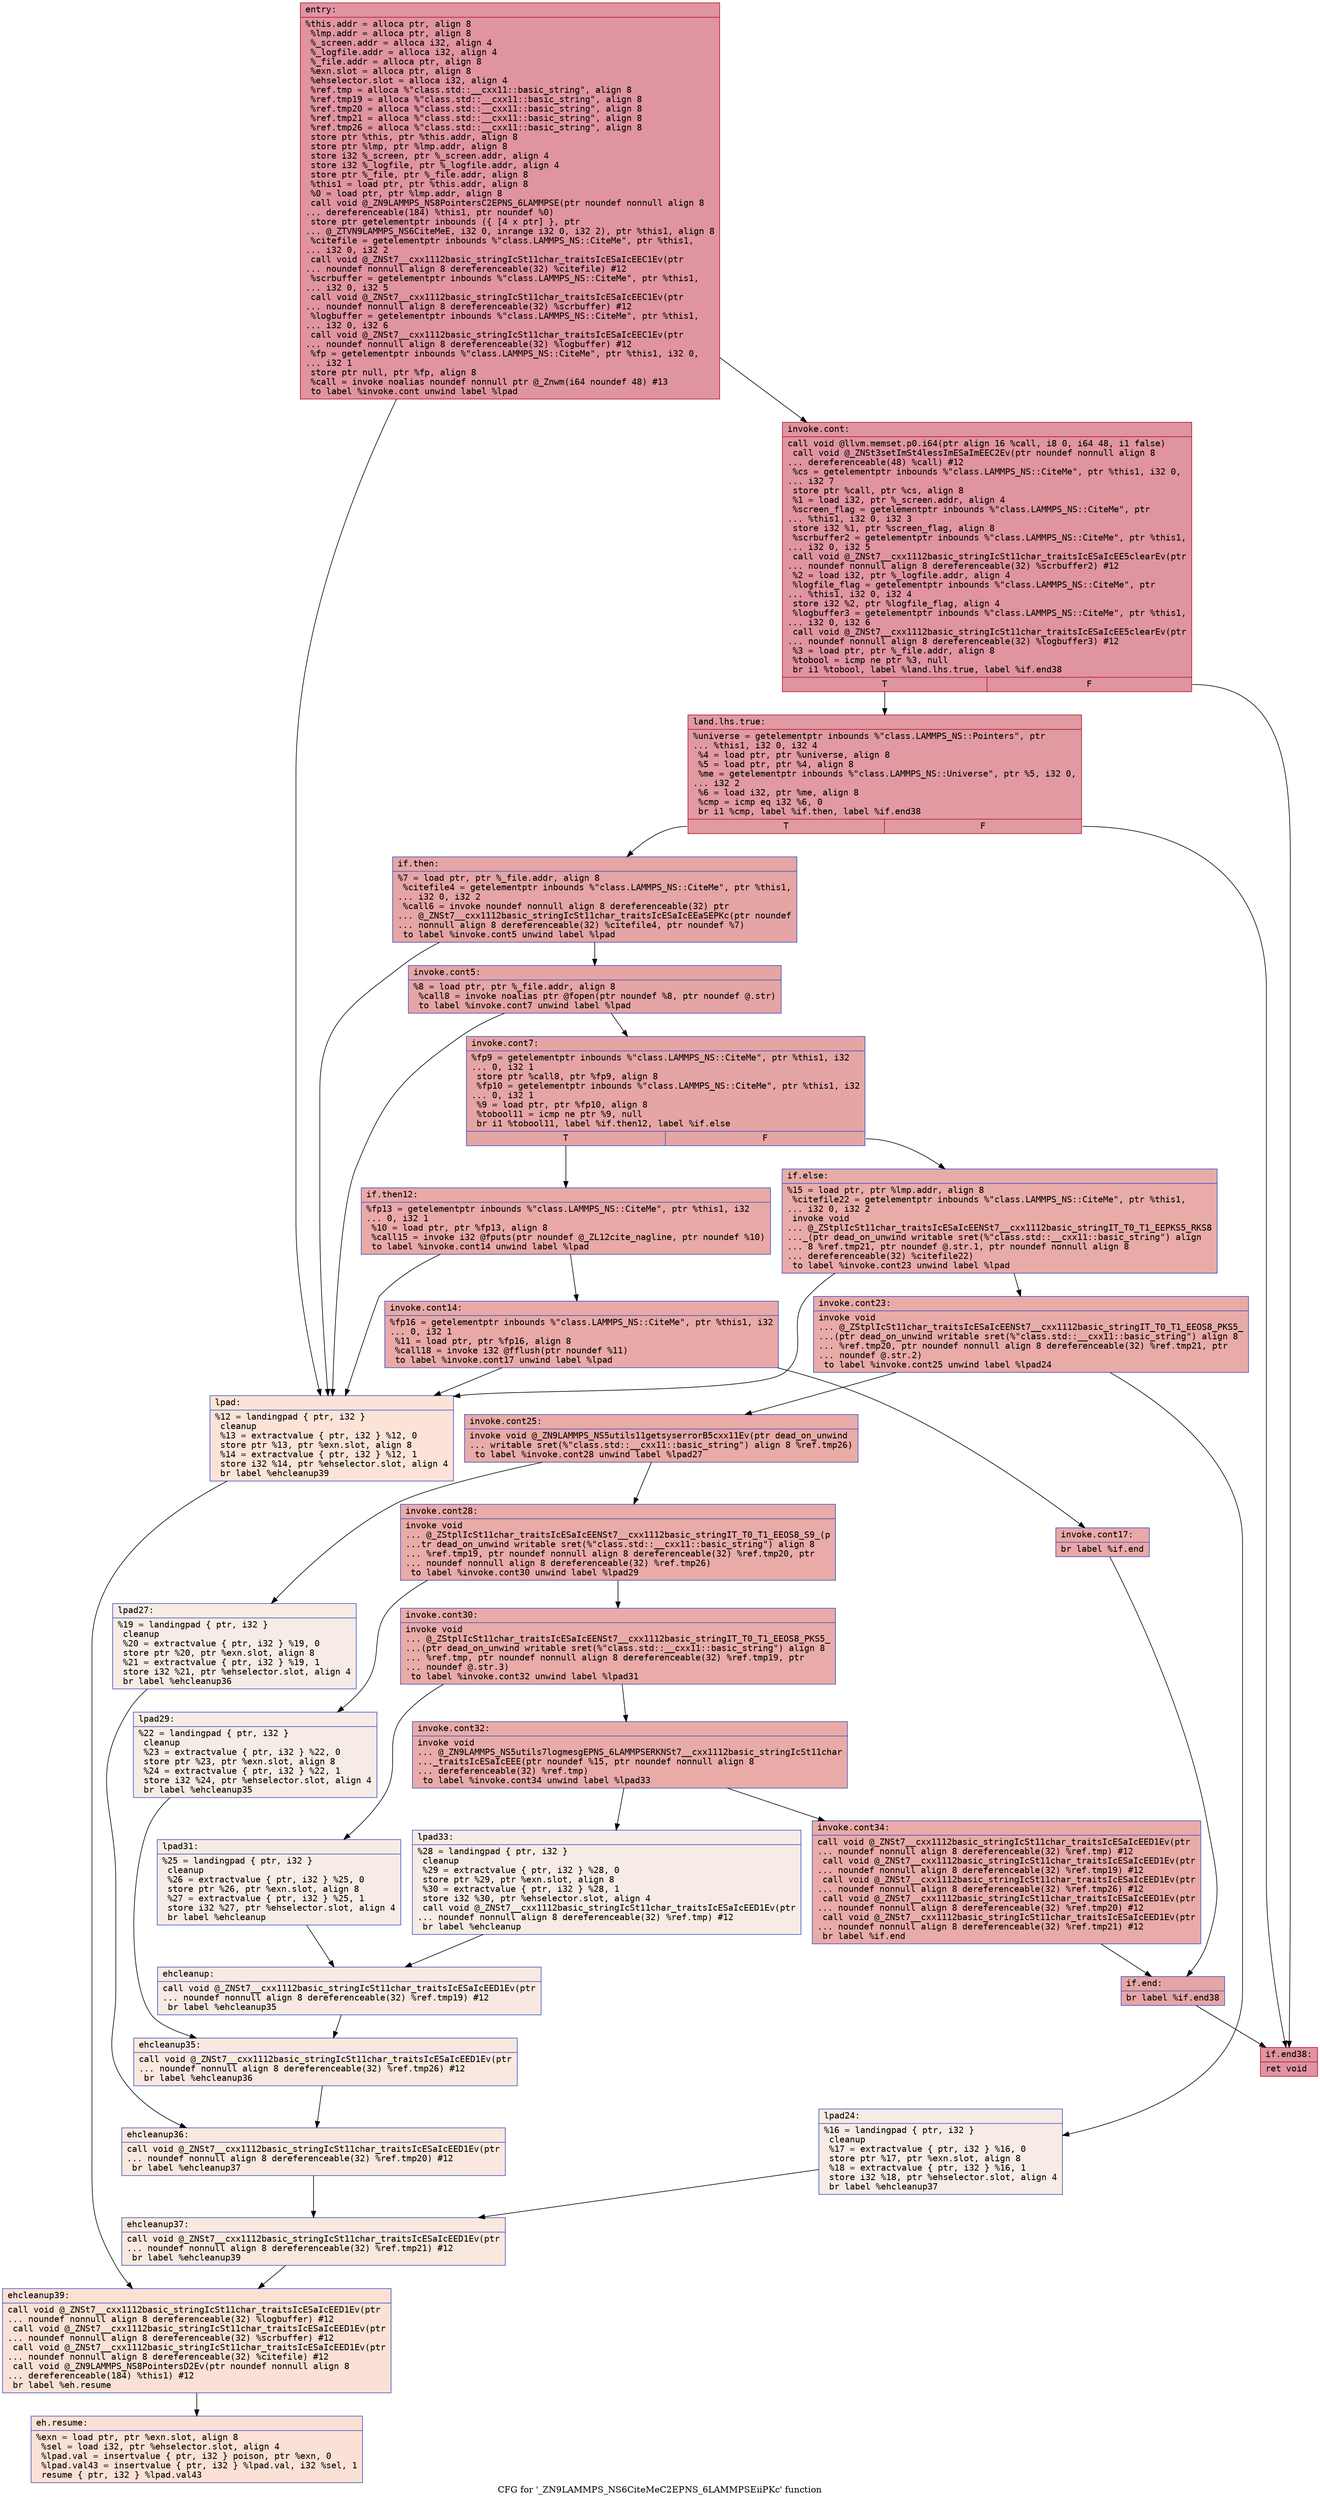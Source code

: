 digraph "CFG for '_ZN9LAMMPS_NS6CiteMeC2EPNS_6LAMMPSEiiPKc' function" {
	label="CFG for '_ZN9LAMMPS_NS6CiteMeC2EPNS_6LAMMPSEiiPKc' function";

	Node0x5634656e3e70 [shape=record,color="#b70d28ff", style=filled, fillcolor="#b70d2870" fontname="Courier",label="{entry:\l|  %this.addr = alloca ptr, align 8\l  %lmp.addr = alloca ptr, align 8\l  %_screen.addr = alloca i32, align 4\l  %_logfile.addr = alloca i32, align 4\l  %_file.addr = alloca ptr, align 8\l  %exn.slot = alloca ptr, align 8\l  %ehselector.slot = alloca i32, align 4\l  %ref.tmp = alloca %\"class.std::__cxx11::basic_string\", align 8\l  %ref.tmp19 = alloca %\"class.std::__cxx11::basic_string\", align 8\l  %ref.tmp20 = alloca %\"class.std::__cxx11::basic_string\", align 8\l  %ref.tmp21 = alloca %\"class.std::__cxx11::basic_string\", align 8\l  %ref.tmp26 = alloca %\"class.std::__cxx11::basic_string\", align 8\l  store ptr %this, ptr %this.addr, align 8\l  store ptr %lmp, ptr %lmp.addr, align 8\l  store i32 %_screen, ptr %_screen.addr, align 4\l  store i32 %_logfile, ptr %_logfile.addr, align 4\l  store ptr %_file, ptr %_file.addr, align 8\l  %this1 = load ptr, ptr %this.addr, align 8\l  %0 = load ptr, ptr %lmp.addr, align 8\l  call void @_ZN9LAMMPS_NS8PointersC2EPNS_6LAMMPSE(ptr noundef nonnull align 8\l... dereferenceable(184) %this1, ptr noundef %0)\l  store ptr getelementptr inbounds (\{ [4 x ptr] \}, ptr\l... @_ZTVN9LAMMPS_NS6CiteMeE, i32 0, inrange i32 0, i32 2), ptr %this1, align 8\l  %citefile = getelementptr inbounds %\"class.LAMMPS_NS::CiteMe\", ptr %this1,\l... i32 0, i32 2\l  call void @_ZNSt7__cxx1112basic_stringIcSt11char_traitsIcESaIcEEC1Ev(ptr\l... noundef nonnull align 8 dereferenceable(32) %citefile) #12\l  %scrbuffer = getelementptr inbounds %\"class.LAMMPS_NS::CiteMe\", ptr %this1,\l... i32 0, i32 5\l  call void @_ZNSt7__cxx1112basic_stringIcSt11char_traitsIcESaIcEEC1Ev(ptr\l... noundef nonnull align 8 dereferenceable(32) %scrbuffer) #12\l  %logbuffer = getelementptr inbounds %\"class.LAMMPS_NS::CiteMe\", ptr %this1,\l... i32 0, i32 6\l  call void @_ZNSt7__cxx1112basic_stringIcSt11char_traitsIcESaIcEEC1Ev(ptr\l... noundef nonnull align 8 dereferenceable(32) %logbuffer) #12\l  %fp = getelementptr inbounds %\"class.LAMMPS_NS::CiteMe\", ptr %this1, i32 0,\l... i32 1\l  store ptr null, ptr %fp, align 8\l  %call = invoke noalias noundef nonnull ptr @_Znwm(i64 noundef 48) #13\l          to label %invoke.cont unwind label %lpad\l}"];
	Node0x5634656e3e70 -> Node0x5634656e5b30[tooltip="entry -> invoke.cont\nProbability 100.00%" ];
	Node0x5634656e3e70 -> Node0x5634656e6cb0[tooltip="entry -> lpad\nProbability 0.00%" ];
	Node0x5634656e5b30 [shape=record,color="#b70d28ff", style=filled, fillcolor="#b70d2870" fontname="Courier",label="{invoke.cont:\l|  call void @llvm.memset.p0.i64(ptr align 16 %call, i8 0, i64 48, i1 false)\l  call void @_ZNSt3setImSt4lessImESaImEEC2Ev(ptr noundef nonnull align 8\l... dereferenceable(48) %call) #12\l  %cs = getelementptr inbounds %\"class.LAMMPS_NS::CiteMe\", ptr %this1, i32 0,\l... i32 7\l  store ptr %call, ptr %cs, align 8\l  %1 = load i32, ptr %_screen.addr, align 4\l  %screen_flag = getelementptr inbounds %\"class.LAMMPS_NS::CiteMe\", ptr\l... %this1, i32 0, i32 3\l  store i32 %1, ptr %screen_flag, align 8\l  %scrbuffer2 = getelementptr inbounds %\"class.LAMMPS_NS::CiteMe\", ptr %this1,\l... i32 0, i32 5\l  call void @_ZNSt7__cxx1112basic_stringIcSt11char_traitsIcESaIcEE5clearEv(ptr\l... noundef nonnull align 8 dereferenceable(32) %scrbuffer2) #12\l  %2 = load i32, ptr %_logfile.addr, align 4\l  %logfile_flag = getelementptr inbounds %\"class.LAMMPS_NS::CiteMe\", ptr\l... %this1, i32 0, i32 4\l  store i32 %2, ptr %logfile_flag, align 4\l  %logbuffer3 = getelementptr inbounds %\"class.LAMMPS_NS::CiteMe\", ptr %this1,\l... i32 0, i32 6\l  call void @_ZNSt7__cxx1112basic_stringIcSt11char_traitsIcESaIcEE5clearEv(ptr\l... noundef nonnull align 8 dereferenceable(32) %logbuffer3) #12\l  %3 = load ptr, ptr %_file.addr, align 8\l  %tobool = icmp ne ptr %3, null\l  br i1 %tobool, label %land.lhs.true, label %if.end38\l|{<s0>T|<s1>F}}"];
	Node0x5634656e5b30:s0 -> Node0x5634656e7c50[tooltip="invoke.cont -> land.lhs.true\nProbability 62.50%" ];
	Node0x5634656e5b30:s1 -> Node0x5634656e84e0[tooltip="invoke.cont -> if.end38\nProbability 37.50%" ];
	Node0x5634656e7c50 [shape=record,color="#b70d28ff", style=filled, fillcolor="#bb1b2c70" fontname="Courier",label="{land.lhs.true:\l|  %universe = getelementptr inbounds %\"class.LAMMPS_NS::Pointers\", ptr\l... %this1, i32 0, i32 4\l  %4 = load ptr, ptr %universe, align 8\l  %5 = load ptr, ptr %4, align 8\l  %me = getelementptr inbounds %\"class.LAMMPS_NS::Universe\", ptr %5, i32 0,\l... i32 2\l  %6 = load i32, ptr %me, align 8\l  %cmp = icmp eq i32 %6, 0\l  br i1 %cmp, label %if.then, label %if.end38\l|{<s0>T|<s1>F}}"];
	Node0x5634656e7c50:s0 -> Node0x5634656e8a70[tooltip="land.lhs.true -> if.then\nProbability 37.50%" ];
	Node0x5634656e7c50:s1 -> Node0x5634656e84e0[tooltip="land.lhs.true -> if.end38\nProbability 62.50%" ];
	Node0x5634656e8a70 [shape=record,color="#3d50c3ff", style=filled, fillcolor="#c5333470" fontname="Courier",label="{if.then:\l|  %7 = load ptr, ptr %_file.addr, align 8\l  %citefile4 = getelementptr inbounds %\"class.LAMMPS_NS::CiteMe\", ptr %this1,\l... i32 0, i32 2\l  %call6 = invoke noundef nonnull align 8 dereferenceable(32) ptr\l... @_ZNSt7__cxx1112basic_stringIcSt11char_traitsIcESaIcEEaSEPKc(ptr noundef\l... nonnull align 8 dereferenceable(32) %citefile4, ptr noundef %7)\l          to label %invoke.cont5 unwind label %lpad\l}"];
	Node0x5634656e8a70 -> Node0x5634656e8d50[tooltip="if.then -> invoke.cont5\nProbability 100.00%" ];
	Node0x5634656e8a70 -> Node0x5634656e6cb0[tooltip="if.then -> lpad\nProbability 0.00%" ];
	Node0x5634656e8d50 [shape=record,color="#3d50c3ff", style=filled, fillcolor="#c5333470" fontname="Courier",label="{invoke.cont5:\l|  %8 = load ptr, ptr %_file.addr, align 8\l  %call8 = invoke noalias ptr @fopen(ptr noundef %8, ptr noundef @.str)\l          to label %invoke.cont7 unwind label %lpad\l}"];
	Node0x5634656e8d50 -> Node0x5634656e8d00[tooltip="invoke.cont5 -> invoke.cont7\nProbability 100.00%" ];
	Node0x5634656e8d50 -> Node0x5634656e6cb0[tooltip="invoke.cont5 -> lpad\nProbability 0.00%" ];
	Node0x5634656e8d00 [shape=record,color="#3d50c3ff", style=filled, fillcolor="#c5333470" fontname="Courier",label="{invoke.cont7:\l|  %fp9 = getelementptr inbounds %\"class.LAMMPS_NS::CiteMe\", ptr %this1, i32\l... 0, i32 1\l  store ptr %call8, ptr %fp9, align 8\l  %fp10 = getelementptr inbounds %\"class.LAMMPS_NS::CiteMe\", ptr %this1, i32\l... 0, i32 1\l  %9 = load ptr, ptr %fp10, align 8\l  %tobool11 = icmp ne ptr %9, null\l  br i1 %tobool11, label %if.then12, label %if.else\l|{<s0>T|<s1>F}}"];
	Node0x5634656e8d00:s0 -> Node0x5634656e9760[tooltip="invoke.cont7 -> if.then12\nProbability 62.50%" ];
	Node0x5634656e8d00:s1 -> Node0x5634656e97e0[tooltip="invoke.cont7 -> if.else\nProbability 37.50%" ];
	Node0x5634656e9760 [shape=record,color="#3d50c3ff", style=filled, fillcolor="#ca3b3770" fontname="Courier",label="{if.then12:\l|  %fp13 = getelementptr inbounds %\"class.LAMMPS_NS::CiteMe\", ptr %this1, i32\l... 0, i32 1\l  %10 = load ptr, ptr %fp13, align 8\l  %call15 = invoke i32 @fputs(ptr noundef @_ZL12cite_nagline, ptr noundef %10)\l          to label %invoke.cont14 unwind label %lpad\l}"];
	Node0x5634656e9760 -> Node0x5634656ea140[tooltip="if.then12 -> invoke.cont14\nProbability 100.00%" ];
	Node0x5634656e9760 -> Node0x5634656e6cb0[tooltip="if.then12 -> lpad\nProbability 0.00%" ];
	Node0x5634656ea140 [shape=record,color="#3d50c3ff", style=filled, fillcolor="#ca3b3770" fontname="Courier",label="{invoke.cont14:\l|  %fp16 = getelementptr inbounds %\"class.LAMMPS_NS::CiteMe\", ptr %this1, i32\l... 0, i32 1\l  %11 = load ptr, ptr %fp16, align 8\l  %call18 = invoke i32 @fflush(ptr noundef %11)\l          to label %invoke.cont17 unwind label %lpad\l}"];
	Node0x5634656ea140 -> Node0x5634656ea540[tooltip="invoke.cont14 -> invoke.cont17\nProbability 100.00%" ];
	Node0x5634656ea140 -> Node0x5634656e6cb0[tooltip="invoke.cont14 -> lpad\nProbability 0.00%" ];
	Node0x5634656ea540 [shape=record,color="#3d50c3ff", style=filled, fillcolor="#ca3b3770" fontname="Courier",label="{invoke.cont17:\l|  br label %if.end\l}"];
	Node0x5634656ea540 -> Node0x5634656ea6e0[tooltip="invoke.cont17 -> if.end\nProbability 100.00%" ];
	Node0x5634656e6cb0 [shape=record,color="#3d50c3ff", style=filled, fillcolor="#f6bfa670" fontname="Courier",label="{lpad:\l|  %12 = landingpad \{ ptr, i32 \}\l          cleanup\l  %13 = extractvalue \{ ptr, i32 \} %12, 0\l  store ptr %13, ptr %exn.slot, align 8\l  %14 = extractvalue \{ ptr, i32 \} %12, 1\l  store i32 %14, ptr %ehselector.slot, align 4\l  br label %ehcleanup39\l}"];
	Node0x5634656e6cb0 -> Node0x5634656eaa70[tooltip="lpad -> ehcleanup39\nProbability 100.00%" ];
	Node0x5634656e97e0 [shape=record,color="#3d50c3ff", style=filled, fillcolor="#cc403a70" fontname="Courier",label="{if.else:\l|  %15 = load ptr, ptr %lmp.addr, align 8\l  %citefile22 = getelementptr inbounds %\"class.LAMMPS_NS::CiteMe\", ptr %this1,\l... i32 0, i32 2\l  invoke void\l... @_ZStplIcSt11char_traitsIcESaIcEENSt7__cxx1112basic_stringIT_T0_T1_EEPKS5_RKS8\l..._(ptr dead_on_unwind writable sret(%\"class.std::__cxx11::basic_string\") align\l... 8 %ref.tmp21, ptr noundef @.str.1, ptr noundef nonnull align 8\l... dereferenceable(32) %citefile22)\l          to label %invoke.cont23 unwind label %lpad\l}"];
	Node0x5634656e97e0 -> Node0x5634656ead60[tooltip="if.else -> invoke.cont23\nProbability 100.00%" ];
	Node0x5634656e97e0 -> Node0x5634656e6cb0[tooltip="if.else -> lpad\nProbability 0.00%" ];
	Node0x5634656ead60 [shape=record,color="#3d50c3ff", style=filled, fillcolor="#cc403a70" fontname="Courier",label="{invoke.cont23:\l|  invoke void\l... @_ZStplIcSt11char_traitsIcESaIcEENSt7__cxx1112basic_stringIT_T0_T1_EEOS8_PKS5_\l...(ptr dead_on_unwind writable sret(%\"class.std::__cxx11::basic_string\") align 8\l... %ref.tmp20, ptr noundef nonnull align 8 dereferenceable(32) %ref.tmp21, ptr\l... noundef @.str.2)\l          to label %invoke.cont25 unwind label %lpad24\l}"];
	Node0x5634656ead60 -> Node0x5634656eb160[tooltip="invoke.cont23 -> invoke.cont25\nProbability 100.00%" ];
	Node0x5634656ead60 -> Node0x5634656eb1b0[tooltip="invoke.cont23 -> lpad24\nProbability 0.00%" ];
	Node0x5634656eb160 [shape=record,color="#3d50c3ff", style=filled, fillcolor="#cc403a70" fontname="Courier",label="{invoke.cont25:\l|  invoke void @_ZN9LAMMPS_NS5utils11getsyserrorB5cxx11Ev(ptr dead_on_unwind\l... writable sret(%\"class.std::__cxx11::basic_string\") align 8 %ref.tmp26)\l          to label %invoke.cont28 unwind label %lpad27\l}"];
	Node0x5634656eb160 -> Node0x5634656eb560[tooltip="invoke.cont25 -> invoke.cont28\nProbability 100.00%" ];
	Node0x5634656eb160 -> Node0x5634656eb5b0[tooltip="invoke.cont25 -> lpad27\nProbability 0.00%" ];
	Node0x5634656eb560 [shape=record,color="#3d50c3ff", style=filled, fillcolor="#cc403a70" fontname="Courier",label="{invoke.cont28:\l|  invoke void\l... @_ZStplIcSt11char_traitsIcESaIcEENSt7__cxx1112basic_stringIT_T0_T1_EEOS8_S9_(p\l...tr dead_on_unwind writable sret(%\"class.std::__cxx11::basic_string\") align 8\l... %ref.tmp19, ptr noundef nonnull align 8 dereferenceable(32) %ref.tmp20, ptr\l... noundef nonnull align 8 dereferenceable(32) %ref.tmp26)\l          to label %invoke.cont30 unwind label %lpad29\l}"];
	Node0x5634656eb560 -> Node0x5634656eb730[tooltip="invoke.cont28 -> invoke.cont30\nProbability 100.00%" ];
	Node0x5634656eb560 -> Node0x5634656eb810[tooltip="invoke.cont28 -> lpad29\nProbability 0.00%" ];
	Node0x5634656eb730 [shape=record,color="#3d50c3ff", style=filled, fillcolor="#cc403a70" fontname="Courier",label="{invoke.cont30:\l|  invoke void\l... @_ZStplIcSt11char_traitsIcESaIcEENSt7__cxx1112basic_stringIT_T0_T1_EEOS8_PKS5_\l...(ptr dead_on_unwind writable sret(%\"class.std::__cxx11::basic_string\") align 8\l... %ref.tmp, ptr noundef nonnull align 8 dereferenceable(32) %ref.tmp19, ptr\l... noundef @.str.3)\l          to label %invoke.cont32 unwind label %lpad31\l}"];
	Node0x5634656eb730 -> Node0x5634656ebbe0[tooltip="invoke.cont30 -> invoke.cont32\nProbability 100.00%" ];
	Node0x5634656eb730 -> Node0x5634656ebc30[tooltip="invoke.cont30 -> lpad31\nProbability 0.00%" ];
	Node0x5634656ebbe0 [shape=record,color="#3d50c3ff", style=filled, fillcolor="#cc403a70" fontname="Courier",label="{invoke.cont32:\l|  invoke void\l... @_ZN9LAMMPS_NS5utils7logmesgEPNS_6LAMMPSERKNSt7__cxx1112basic_stringIcSt11char\l..._traitsIcESaIcEEE(ptr noundef %15, ptr noundef nonnull align 8\l... dereferenceable(32) %ref.tmp)\l          to label %invoke.cont34 unwind label %lpad33\l}"];
	Node0x5634656ebbe0 -> Node0x5634656ebf70[tooltip="invoke.cont32 -> invoke.cont34\nProbability 100.00%" ];
	Node0x5634656ebbe0 -> Node0x5634656ebfc0[tooltip="invoke.cont32 -> lpad33\nProbability 0.00%" ];
	Node0x5634656ebf70 [shape=record,color="#3d50c3ff", style=filled, fillcolor="#cc403a70" fontname="Courier",label="{invoke.cont34:\l|  call void @_ZNSt7__cxx1112basic_stringIcSt11char_traitsIcESaIcEED1Ev(ptr\l... noundef nonnull align 8 dereferenceable(32) %ref.tmp) #12\l  call void @_ZNSt7__cxx1112basic_stringIcSt11char_traitsIcESaIcEED1Ev(ptr\l... noundef nonnull align 8 dereferenceable(32) %ref.tmp19) #12\l  call void @_ZNSt7__cxx1112basic_stringIcSt11char_traitsIcESaIcEED1Ev(ptr\l... noundef nonnull align 8 dereferenceable(32) %ref.tmp26) #12\l  call void @_ZNSt7__cxx1112basic_stringIcSt11char_traitsIcESaIcEED1Ev(ptr\l... noundef nonnull align 8 dereferenceable(32) %ref.tmp20) #12\l  call void @_ZNSt7__cxx1112basic_stringIcSt11char_traitsIcESaIcEED1Ev(ptr\l... noundef nonnull align 8 dereferenceable(32) %ref.tmp21) #12\l  br label %if.end\l}"];
	Node0x5634656ebf70 -> Node0x5634656ea6e0[tooltip="invoke.cont34 -> if.end\nProbability 100.00%" ];
	Node0x5634656eb1b0 [shape=record,color="#3d50c3ff", style=filled, fillcolor="#ecd3c570" fontname="Courier",label="{lpad24:\l|  %16 = landingpad \{ ptr, i32 \}\l          cleanup\l  %17 = extractvalue \{ ptr, i32 \} %16, 0\l  store ptr %17, ptr %exn.slot, align 8\l  %18 = extractvalue \{ ptr, i32 \} %16, 1\l  store i32 %18, ptr %ehselector.slot, align 4\l  br label %ehcleanup37\l}"];
	Node0x5634656eb1b0 -> Node0x5634656ec270[tooltip="lpad24 -> ehcleanup37\nProbability 100.00%" ];
	Node0x5634656eb5b0 [shape=record,color="#3d50c3ff", style=filled, fillcolor="#ecd3c570" fontname="Courier",label="{lpad27:\l|  %19 = landingpad \{ ptr, i32 \}\l          cleanup\l  %20 = extractvalue \{ ptr, i32 \} %19, 0\l  store ptr %20, ptr %exn.slot, align 8\l  %21 = extractvalue \{ ptr, i32 \} %19, 1\l  store i32 %21, ptr %ehselector.slot, align 4\l  br label %ehcleanup36\l}"];
	Node0x5634656eb5b0 -> Node0x5634656eced0[tooltip="lpad27 -> ehcleanup36\nProbability 100.00%" ];
	Node0x5634656eb810 [shape=record,color="#3d50c3ff", style=filled, fillcolor="#ecd3c570" fontname="Courier",label="{lpad29:\l|  %22 = landingpad \{ ptr, i32 \}\l          cleanup\l  %23 = extractvalue \{ ptr, i32 \} %22, 0\l  store ptr %23, ptr %exn.slot, align 8\l  %24 = extractvalue \{ ptr, i32 \} %22, 1\l  store i32 %24, ptr %ehselector.slot, align 4\l  br label %ehcleanup35\l}"];
	Node0x5634656eb810 -> Node0x5634656ed2a0[tooltip="lpad29 -> ehcleanup35\nProbability 100.00%" ];
	Node0x5634656ebc30 [shape=record,color="#3d50c3ff", style=filled, fillcolor="#ecd3c570" fontname="Courier",label="{lpad31:\l|  %25 = landingpad \{ ptr, i32 \}\l          cleanup\l  %26 = extractvalue \{ ptr, i32 \} %25, 0\l  store ptr %26, ptr %exn.slot, align 8\l  %27 = extractvalue \{ ptr, i32 \} %25, 1\l  store i32 %27, ptr %ehselector.slot, align 4\l  br label %ehcleanup\l}"];
	Node0x5634656ebc30 -> Node0x5634656ed670[tooltip="lpad31 -> ehcleanup\nProbability 100.00%" ];
	Node0x5634656ebfc0 [shape=record,color="#3d50c3ff", style=filled, fillcolor="#ecd3c570" fontname="Courier",label="{lpad33:\l|  %28 = landingpad \{ ptr, i32 \}\l          cleanup\l  %29 = extractvalue \{ ptr, i32 \} %28, 0\l  store ptr %29, ptr %exn.slot, align 8\l  %30 = extractvalue \{ ptr, i32 \} %28, 1\l  store i32 %30, ptr %ehselector.slot, align 4\l  call void @_ZNSt7__cxx1112basic_stringIcSt11char_traitsIcESaIcEED1Ev(ptr\l... noundef nonnull align 8 dereferenceable(32) %ref.tmp) #12\l  br label %ehcleanup\l}"];
	Node0x5634656ebfc0 -> Node0x5634656ed670[tooltip="lpad33 -> ehcleanup\nProbability 100.00%" ];
	Node0x5634656ed670 [shape=record,color="#3d50c3ff", style=filled, fillcolor="#efcebd70" fontname="Courier",label="{ehcleanup:\l|  call void @_ZNSt7__cxx1112basic_stringIcSt11char_traitsIcESaIcEED1Ev(ptr\l... noundef nonnull align 8 dereferenceable(32) %ref.tmp19) #12\l  br label %ehcleanup35\l}"];
	Node0x5634656ed670 -> Node0x5634656ed2a0[tooltip="ehcleanup -> ehcleanup35\nProbability 100.00%" ];
	Node0x5634656ed2a0 [shape=record,color="#3d50c3ff", style=filled, fillcolor="#f1ccb870" fontname="Courier",label="{ehcleanup35:\l|  call void @_ZNSt7__cxx1112basic_stringIcSt11char_traitsIcESaIcEED1Ev(ptr\l... noundef nonnull align 8 dereferenceable(32) %ref.tmp26) #12\l  br label %ehcleanup36\l}"];
	Node0x5634656ed2a0 -> Node0x5634656eced0[tooltip="ehcleanup35 -> ehcleanup36\nProbability 100.00%" ];
	Node0x5634656eced0 [shape=record,color="#3d50c3ff", style=filled, fillcolor="#f2cab570" fontname="Courier",label="{ehcleanup36:\l|  call void @_ZNSt7__cxx1112basic_stringIcSt11char_traitsIcESaIcEED1Ev(ptr\l... noundef nonnull align 8 dereferenceable(32) %ref.tmp20) #12\l  br label %ehcleanup37\l}"];
	Node0x5634656eced0 -> Node0x5634656ec270[tooltip="ehcleanup36 -> ehcleanup37\nProbability 100.00%" ];
	Node0x5634656ec270 [shape=record,color="#3d50c3ff", style=filled, fillcolor="#f2cab570" fontname="Courier",label="{ehcleanup37:\l|  call void @_ZNSt7__cxx1112basic_stringIcSt11char_traitsIcESaIcEED1Ev(ptr\l... noundef nonnull align 8 dereferenceable(32) %ref.tmp21) #12\l  br label %ehcleanup39\l}"];
	Node0x5634656ec270 -> Node0x5634656eaa70[tooltip="ehcleanup37 -> ehcleanup39\nProbability 100.00%" ];
	Node0x5634656ea6e0 [shape=record,color="#3d50c3ff", style=filled, fillcolor="#c5333470" fontname="Courier",label="{if.end:\l|  br label %if.end38\l}"];
	Node0x5634656ea6e0 -> Node0x5634656e84e0[tooltip="if.end -> if.end38\nProbability 100.00%" ];
	Node0x5634656e84e0 [shape=record,color="#b70d28ff", style=filled, fillcolor="#b70d2870" fontname="Courier",label="{if.end38:\l|  ret void\l}"];
	Node0x5634656eaa70 [shape=record,color="#3d50c3ff", style=filled, fillcolor="#f7bca170" fontname="Courier",label="{ehcleanup39:\l|  call void @_ZNSt7__cxx1112basic_stringIcSt11char_traitsIcESaIcEED1Ev(ptr\l... noundef nonnull align 8 dereferenceable(32) %logbuffer) #12\l  call void @_ZNSt7__cxx1112basic_stringIcSt11char_traitsIcESaIcEED1Ev(ptr\l... noundef nonnull align 8 dereferenceable(32) %scrbuffer) #12\l  call void @_ZNSt7__cxx1112basic_stringIcSt11char_traitsIcESaIcEED1Ev(ptr\l... noundef nonnull align 8 dereferenceable(32) %citefile) #12\l  call void @_ZN9LAMMPS_NS8PointersD2Ev(ptr noundef nonnull align 8\l... dereferenceable(184) %this1) #12\l  br label %eh.resume\l}"];
	Node0x5634656eaa70 -> Node0x5634656eef20[tooltip="ehcleanup39 -> eh.resume\nProbability 100.00%" ];
	Node0x5634656eef20 [shape=record,color="#3d50c3ff", style=filled, fillcolor="#f7bca170" fontname="Courier",label="{eh.resume:\l|  %exn = load ptr, ptr %exn.slot, align 8\l  %sel = load i32, ptr %ehselector.slot, align 4\l  %lpad.val = insertvalue \{ ptr, i32 \} poison, ptr %exn, 0\l  %lpad.val43 = insertvalue \{ ptr, i32 \} %lpad.val, i32 %sel, 1\l  resume \{ ptr, i32 \} %lpad.val43\l}"];
}
